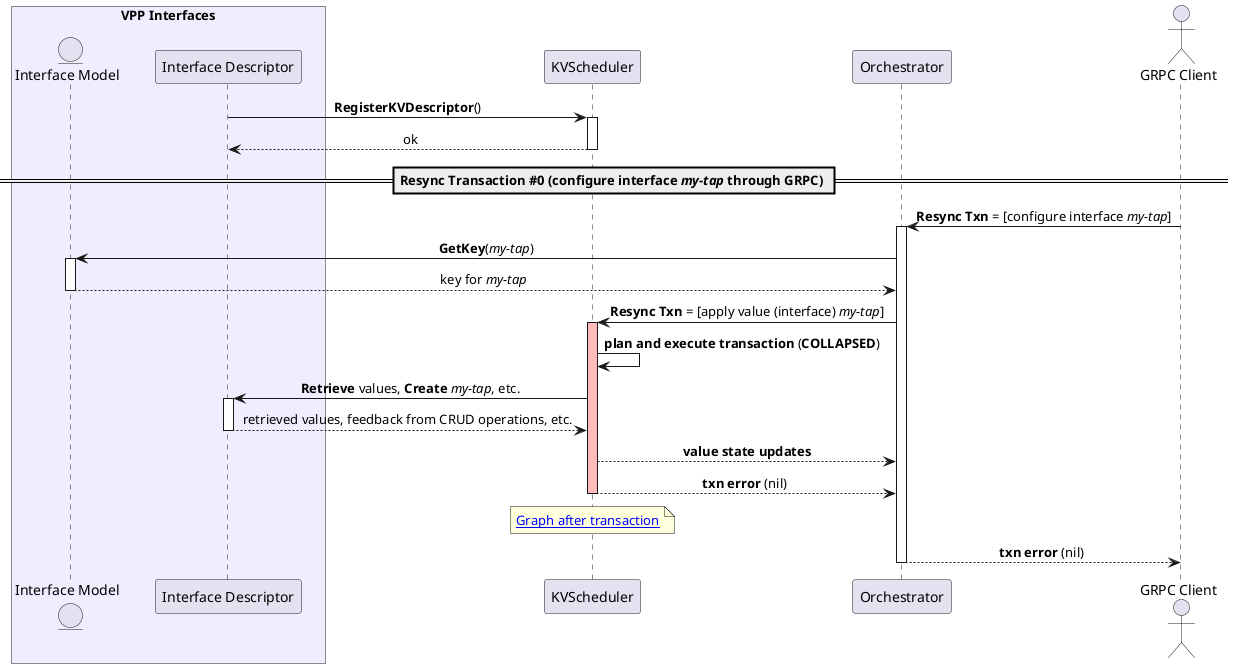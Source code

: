 @startuml

skinparam ParticipantPadding 20
skinparam BoxPadding 10
skinparam SequenceMessageAlign center

box "VPP Interfaces" #EEEEFF
entity IM as "Interface Model"
participant ID as "Interface Descriptor"
end box
participant KVS as "KVScheduler"
participant ORCH as "Orchestrator"
actor GRPC as "GRPC Client"

ID -> KVS: **RegisterKVDescriptor**()
activate KVS
KVS --> ID: ok
deactivate KVS

== Resync Transaction #0 (configure interface //my-tap// through GRPC) ==

GRPC -> ORCH: **Resync Txn** = [configure interface //my-tap//]
activate ORCH
ORCH -> IM: **GetKey**(//my-tap//)
activate IM
IM --> ORCH: key for //my-tap//
deactivate IM
ORCH -> KVS: **Resync Txn** = [apply value (interface) //my-tap//]
activate KVS  #FFBBBB

KVS -> KVS: **plan and execute transaction** (**COLLAPSED**)
KVS -> ID: **Retrieve** values, **Create** //my-tap//, etc.
 activate ID
  ID --> KVS: retrieved values, feedback from CRUD operations, etc.
 deactivate ID
KVS --> ORCH: **value state updates**
KVS --> ORCH: **txn error** (nil)
deactivate KVS

note over KVS: [[https://raw.githubusercontent.com/milanlenco/vpp-agent/kvs-docs/docs/kvscheduler/cfd/graph/interface_created.svg?sanitize=true Graph after transaction]]

ORCH --> GRPC: **txn error** (nil)
deactivate ORCH

@enduml